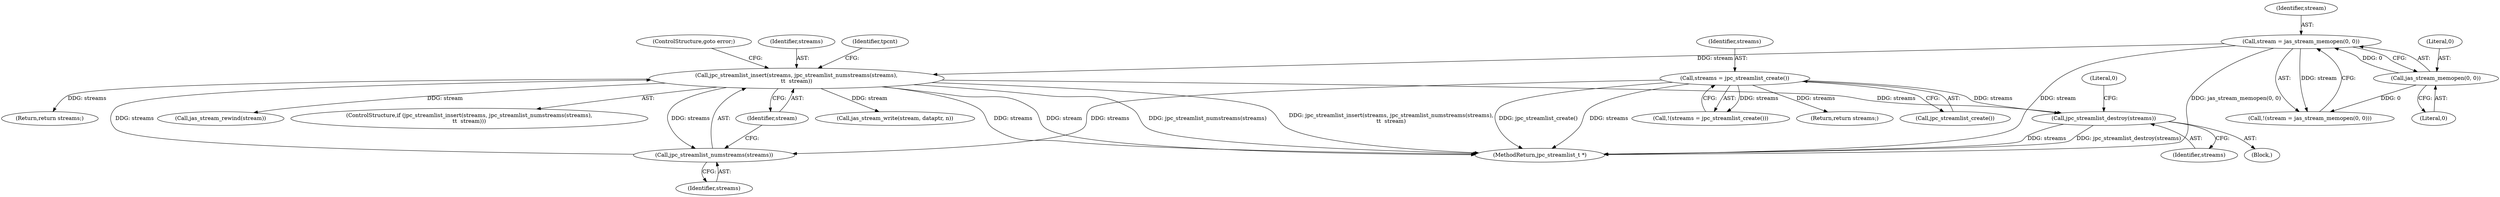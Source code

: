 digraph "0_jasper_d42b2388f7f8e0332c846675133acea151fc557a_37@pointer" {
"1000296" [label="(Call,jpc_streamlist_destroy(streams))"];
"1000166" [label="(Call,jpc_streamlist_insert(streams, jpc_streamlist_numstreams(streams),\n\t\t  stream))"];
"1000168" [label="(Call,jpc_streamlist_numstreams(streams))"];
"1000115" [label="(Call,streams = jpc_streamlist_create())"];
"1000158" [label="(Call,stream = jas_stream_memopen(0, 0))"];
"1000160" [label="(Call,jas_stream_memopen(0, 0))"];
"1000166" [label="(Call,jpc_streamlist_insert(streams, jpc_streamlist_numstreams(streams),\n\t\t  stream))"];
"1000300" [label="(MethodReturn,jpc_streamlist_t *)"];
"1000160" [label="(Call,jas_stream_memopen(0, 0))"];
"1000157" [label="(Call,!(stream = jas_stream_memopen(0, 0)))"];
"1000295" [label="(Block,)"];
"1000158" [label="(Call,stream = jas_stream_memopen(0, 0))"];
"1000116" [label="(Identifier,streams)"];
"1000161" [label="(Literal,0)"];
"1000115" [label="(Call,streams = jpc_streamlist_create())"];
"1000162" [label="(Literal,0)"];
"1000169" [label="(Identifier,streams)"];
"1000297" [label="(Identifier,streams)"];
"1000296" [label="(Call,jpc_streamlist_destroy(streams))"];
"1000170" [label="(Identifier,stream)"];
"1000165" [label="(ControlStructure,if (jpc_streamlist_insert(streams, jpc_streamlist_numstreams(streams),\n\t\t  stream)))"];
"1000168" [label="(Call,jpc_streamlist_numstreams(streams))"];
"1000242" [label="(Call,jas_stream_write(stream, dataptr, n))"];
"1000299" [label="(Literal,0)"];
"1000167" [label="(Identifier,streams)"];
"1000290" [label="(Return,return streams;)"];
"1000159" [label="(Identifier,stream)"];
"1000174" [label="(Identifier,tpcnt)"];
"1000258" [label="(Call,jas_stream_rewind(stream))"];
"1000172" [label="(ControlStructure,goto error;)"];
"1000114" [label="(Call,!(streams = jpc_streamlist_create()))"];
"1000126" [label="(Return,return streams;)"];
"1000117" [label="(Call,jpc_streamlist_create())"];
"1000296" -> "1000295"  [label="AST: "];
"1000296" -> "1000297"  [label="CFG: "];
"1000297" -> "1000296"  [label="AST: "];
"1000299" -> "1000296"  [label="CFG: "];
"1000296" -> "1000300"  [label="DDG: jpc_streamlist_destroy(streams)"];
"1000296" -> "1000300"  [label="DDG: streams"];
"1000166" -> "1000296"  [label="DDG: streams"];
"1000115" -> "1000296"  [label="DDG: streams"];
"1000166" -> "1000165"  [label="AST: "];
"1000166" -> "1000170"  [label="CFG: "];
"1000167" -> "1000166"  [label="AST: "];
"1000168" -> "1000166"  [label="AST: "];
"1000170" -> "1000166"  [label="AST: "];
"1000172" -> "1000166"  [label="CFG: "];
"1000174" -> "1000166"  [label="CFG: "];
"1000166" -> "1000300"  [label="DDG: jpc_streamlist_numstreams(streams)"];
"1000166" -> "1000300"  [label="DDG: jpc_streamlist_insert(streams, jpc_streamlist_numstreams(streams),\n\t\t  stream)"];
"1000166" -> "1000300"  [label="DDG: streams"];
"1000166" -> "1000300"  [label="DDG: stream"];
"1000168" -> "1000166"  [label="DDG: streams"];
"1000166" -> "1000168"  [label="DDG: streams"];
"1000158" -> "1000166"  [label="DDG: stream"];
"1000166" -> "1000242"  [label="DDG: stream"];
"1000166" -> "1000258"  [label="DDG: stream"];
"1000166" -> "1000290"  [label="DDG: streams"];
"1000168" -> "1000169"  [label="CFG: "];
"1000169" -> "1000168"  [label="AST: "];
"1000170" -> "1000168"  [label="CFG: "];
"1000115" -> "1000168"  [label="DDG: streams"];
"1000115" -> "1000114"  [label="AST: "];
"1000115" -> "1000117"  [label="CFG: "];
"1000116" -> "1000115"  [label="AST: "];
"1000117" -> "1000115"  [label="AST: "];
"1000114" -> "1000115"  [label="CFG: "];
"1000115" -> "1000300"  [label="DDG: jpc_streamlist_create()"];
"1000115" -> "1000300"  [label="DDG: streams"];
"1000115" -> "1000114"  [label="DDG: streams"];
"1000115" -> "1000126"  [label="DDG: streams"];
"1000158" -> "1000157"  [label="AST: "];
"1000158" -> "1000160"  [label="CFG: "];
"1000159" -> "1000158"  [label="AST: "];
"1000160" -> "1000158"  [label="AST: "];
"1000157" -> "1000158"  [label="CFG: "];
"1000158" -> "1000300"  [label="DDG: stream"];
"1000158" -> "1000300"  [label="DDG: jas_stream_memopen(0, 0)"];
"1000158" -> "1000157"  [label="DDG: stream"];
"1000160" -> "1000158"  [label="DDG: 0"];
"1000160" -> "1000162"  [label="CFG: "];
"1000161" -> "1000160"  [label="AST: "];
"1000162" -> "1000160"  [label="AST: "];
"1000160" -> "1000157"  [label="DDG: 0"];
}
